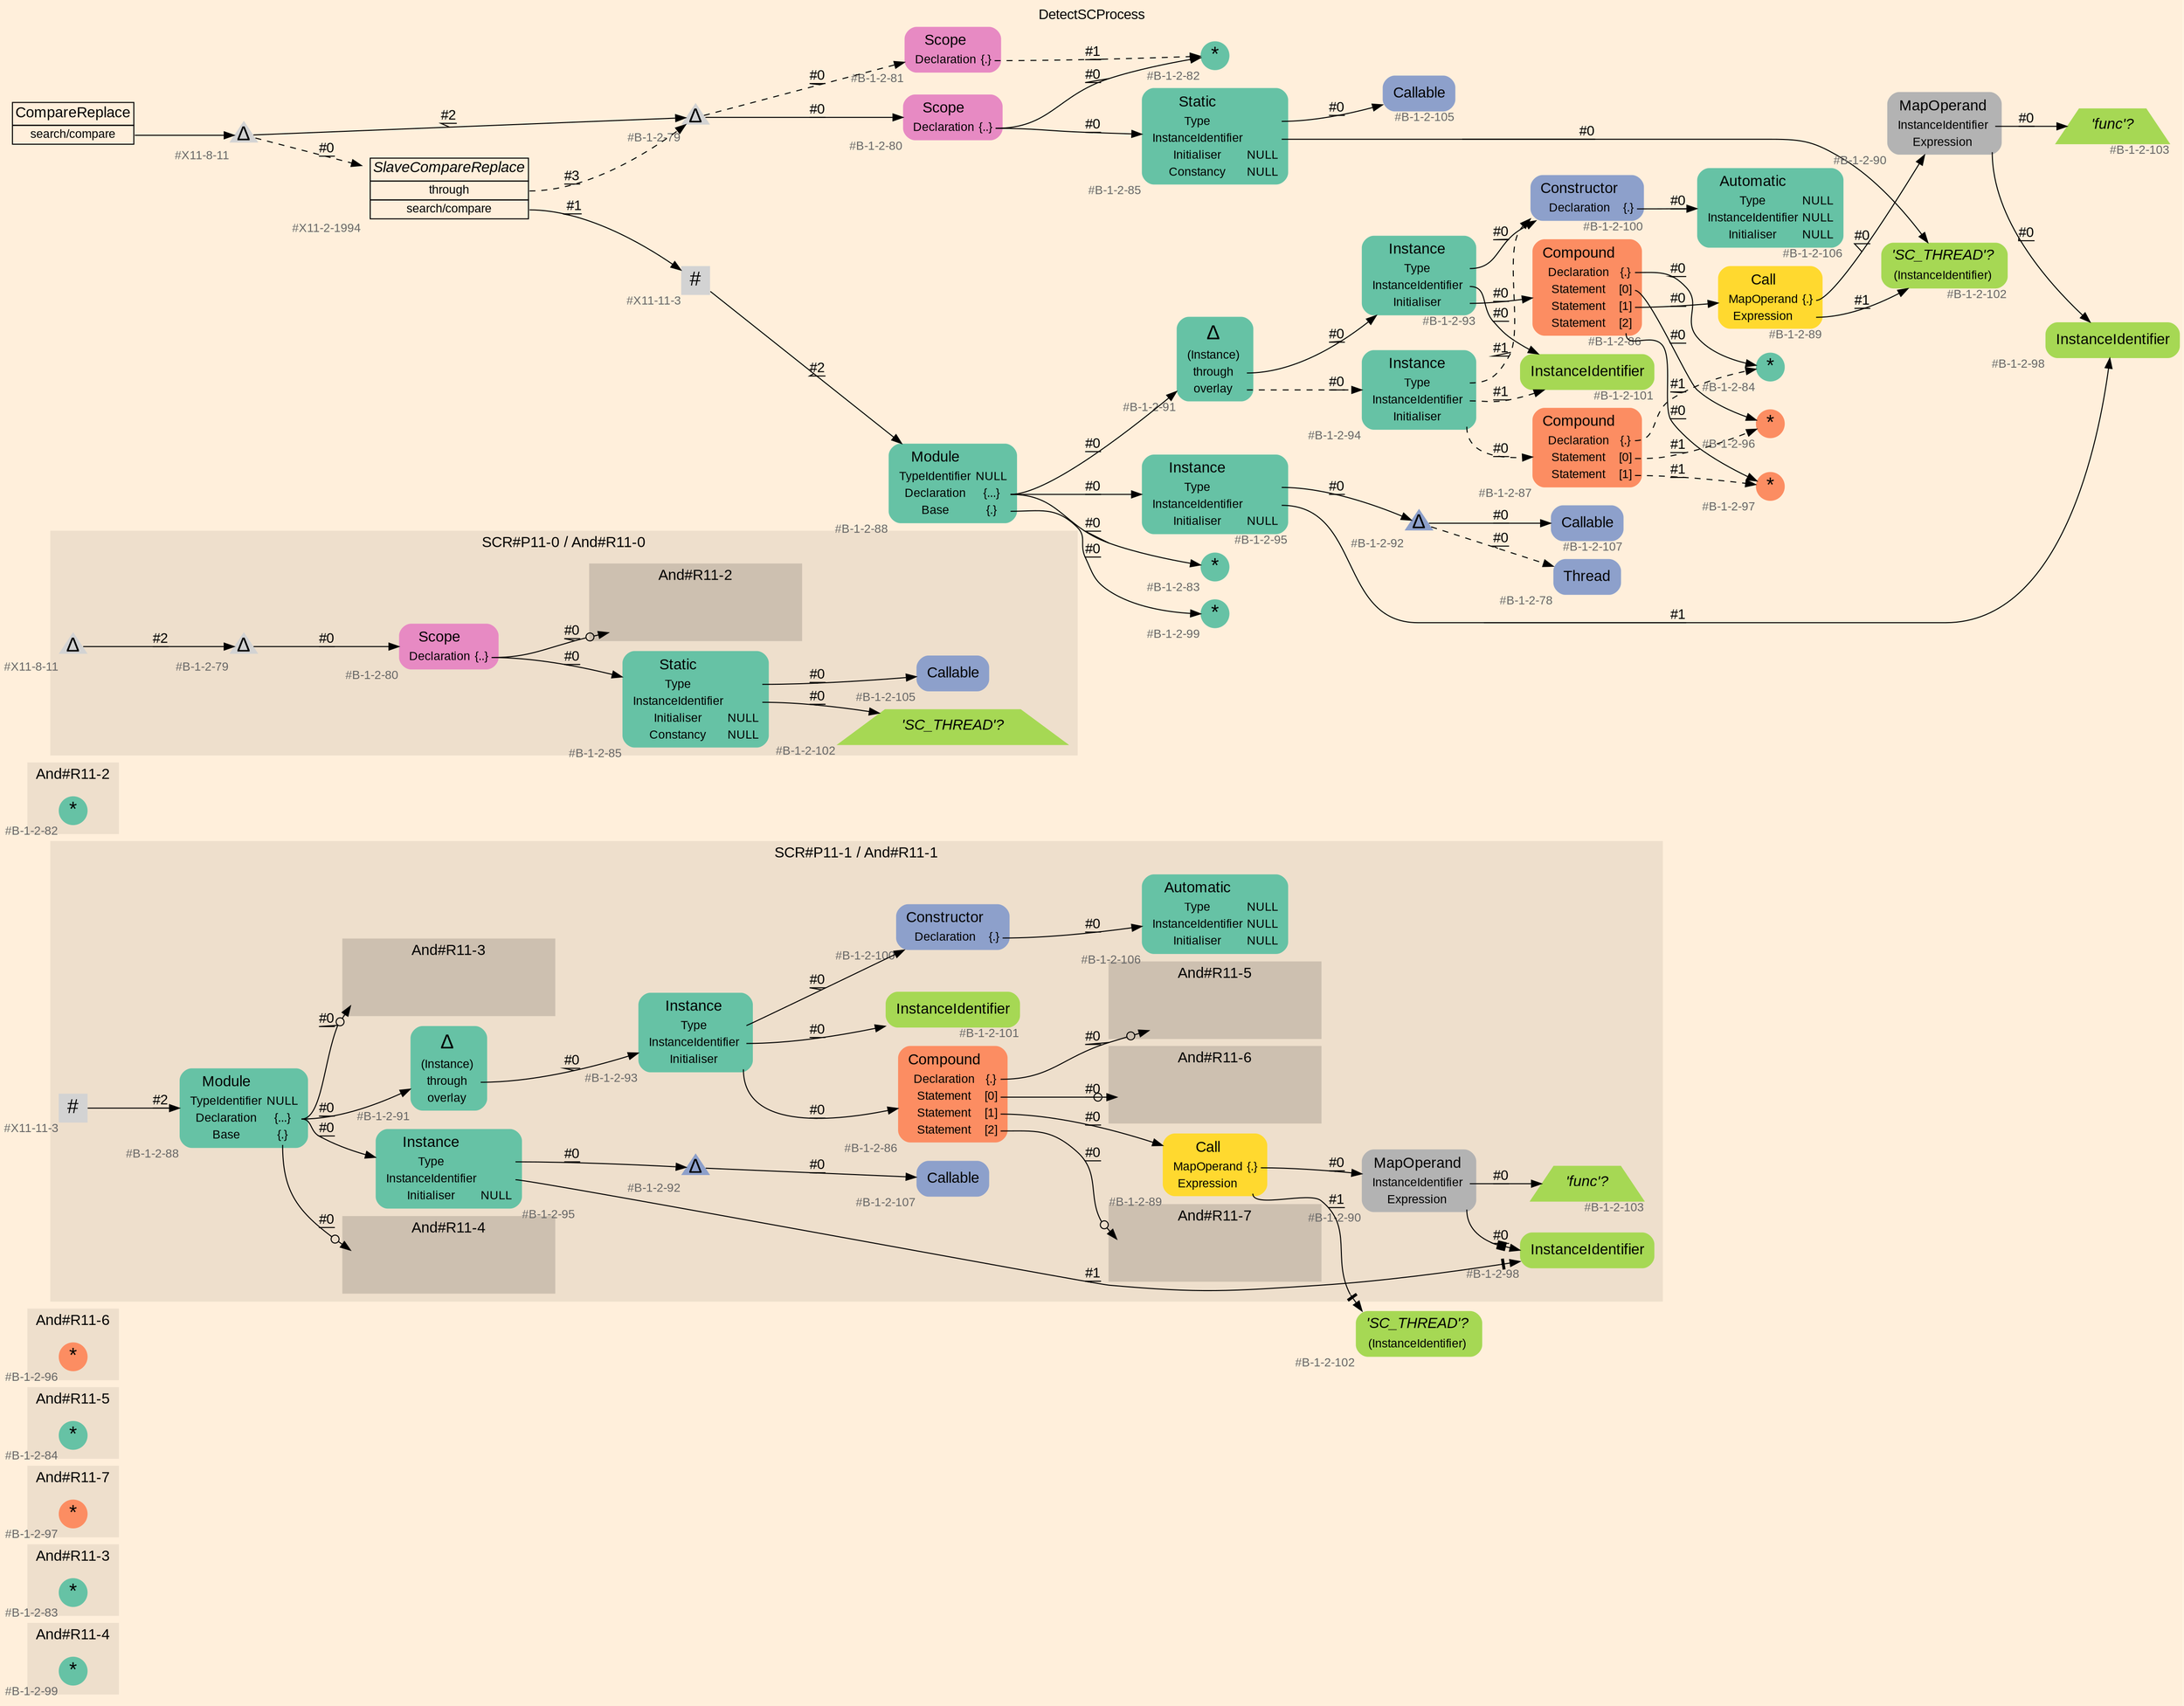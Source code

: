 digraph "DetectSCProcess" {
label = "DetectSCProcess"
labelloc = t
graph [
    rankdir = "LR"
    ranksep = 0.3
    bgcolor = antiquewhite1
    color = black
    fontcolor = black
    fontname = "Arial"
];
node [
    fontname = "Arial"
];
edge [
    fontname = "Arial"
];

// -------------------- figure And#R11-4 --------------------
// -------- region And#R11-4 ----------
subgraph "clusterAnd#R11-4" {
    label = "And#R11-4"
    style = "filled"
    color = antiquewhite2
    fontsize = "15"
    // -------- block And#R11-4/#B-1-2-99 ----------
    "And#R11-4/#B-1-2-99" [
        fillcolor = "/set28/1"
        xlabel = "#B-1-2-99"
        fontsize = "12"
        fontcolor = grey40
        shape = "circle"
        label = <<FONT COLOR="black" POINT-SIZE="20">*</FONT>>
        style = "filled"
        penwidth = 0.0
        fixedsize = true
        width = 0.4
        height = 0.4
    ];
    
}


// -------------------- figure And#R11-3 --------------------
// -------- region And#R11-3 ----------
subgraph "clusterAnd#R11-3" {
    label = "And#R11-3"
    style = "filled"
    color = antiquewhite2
    fontsize = "15"
    // -------- block And#R11-3/#B-1-2-83 ----------
    "And#R11-3/#B-1-2-83" [
        fillcolor = "/set28/1"
        xlabel = "#B-1-2-83"
        fontsize = "12"
        fontcolor = grey40
        shape = "circle"
        label = <<FONT COLOR="black" POINT-SIZE="20">*</FONT>>
        style = "filled"
        penwidth = 0.0
        fixedsize = true
        width = 0.4
        height = 0.4
    ];
    
}


// -------------------- figure And#R11-7 --------------------
// -------- region And#R11-7 ----------
subgraph "clusterAnd#R11-7" {
    label = "And#R11-7"
    style = "filled"
    color = antiquewhite2
    fontsize = "15"
    // -------- block And#R11-7/#B-1-2-97 ----------
    "And#R11-7/#B-1-2-97" [
        fillcolor = "/set28/2"
        xlabel = "#B-1-2-97"
        fontsize = "12"
        fontcolor = grey40
        shape = "circle"
        label = <<FONT COLOR="black" POINT-SIZE="20">*</FONT>>
        style = "filled"
        penwidth = 0.0
        fixedsize = true
        width = 0.4
        height = 0.4
    ];
    
}


// -------------------- figure And#R11-5 --------------------
// -------- region And#R11-5 ----------
subgraph "clusterAnd#R11-5" {
    label = "And#R11-5"
    style = "filled"
    color = antiquewhite2
    fontsize = "15"
    // -------- block And#R11-5/#B-1-2-84 ----------
    "And#R11-5/#B-1-2-84" [
        fillcolor = "/set28/1"
        xlabel = "#B-1-2-84"
        fontsize = "12"
        fontcolor = grey40
        shape = "circle"
        label = <<FONT COLOR="black" POINT-SIZE="20">*</FONT>>
        style = "filled"
        penwidth = 0.0
        fixedsize = true
        width = 0.4
        height = 0.4
    ];
    
}


// -------------------- figure And#R11-6 --------------------
// -------- region And#R11-6 ----------
subgraph "clusterAnd#R11-6" {
    label = "And#R11-6"
    style = "filled"
    color = antiquewhite2
    fontsize = "15"
    // -------- block And#R11-6/#B-1-2-96 ----------
    "And#R11-6/#B-1-2-96" [
        fillcolor = "/set28/2"
        xlabel = "#B-1-2-96"
        fontsize = "12"
        fontcolor = grey40
        shape = "circle"
        label = <<FONT COLOR="black" POINT-SIZE="20">*</FONT>>
        style = "filled"
        penwidth = 0.0
        fixedsize = true
        width = 0.4
        height = 0.4
    ];
    
}


// -------------------- figure And#R11-1 --------------------
// -------- region And#R11-1 ----------
subgraph "clusterAnd#R11-1" {
    label = "SCR#P11-1 / And#R11-1"
    style = "filled"
    color = antiquewhite2
    fontsize = "15"
    // -------- block And#R11-1/#B-1-2-100 ----------
    "And#R11-1/#B-1-2-100" [
        fillcolor = "/set28/3"
        xlabel = "#B-1-2-100"
        fontsize = "12"
        fontcolor = grey40
        shape = "plaintext"
        label = <<TABLE BORDER="0" CELLBORDER="0" CELLSPACING="0">
         <TR><TD><FONT COLOR="black" POINT-SIZE="15">Constructor</FONT></TD></TR>
         <TR><TD><FONT COLOR="black" POINT-SIZE="12">Declaration</FONT></TD><TD PORT="port0"><FONT COLOR="black" POINT-SIZE="12">{.}</FONT></TD></TR>
        </TABLE>>
        style = "rounded,filled"
    ];
    
    // -------- block And#R11-1/#B-1-2-90 ----------
    "And#R11-1/#B-1-2-90" [
        fillcolor = "/set28/8"
        xlabel = "#B-1-2-90"
        fontsize = "12"
        fontcolor = grey40
        shape = "plaintext"
        label = <<TABLE BORDER="0" CELLBORDER="0" CELLSPACING="0">
         <TR><TD><FONT COLOR="black" POINT-SIZE="15">MapOperand</FONT></TD></TR>
         <TR><TD><FONT COLOR="black" POINT-SIZE="12">InstanceIdentifier</FONT></TD><TD PORT="port0"></TD></TR>
         <TR><TD><FONT COLOR="black" POINT-SIZE="12">Expression</FONT></TD><TD PORT="port1"></TD></TR>
        </TABLE>>
        style = "rounded,filled"
    ];
    
    // -------- block And#R11-1/#B-1-2-86 ----------
    "And#R11-1/#B-1-2-86" [
        fillcolor = "/set28/2"
        xlabel = "#B-1-2-86"
        fontsize = "12"
        fontcolor = grey40
        shape = "plaintext"
        label = <<TABLE BORDER="0" CELLBORDER="0" CELLSPACING="0">
         <TR><TD><FONT COLOR="black" POINT-SIZE="15">Compound</FONT></TD></TR>
         <TR><TD><FONT COLOR="black" POINT-SIZE="12">Declaration</FONT></TD><TD PORT="port0"><FONT COLOR="black" POINT-SIZE="12">{.}</FONT></TD></TR>
         <TR><TD><FONT COLOR="black" POINT-SIZE="12">Statement</FONT></TD><TD PORT="port1"><FONT COLOR="black" POINT-SIZE="12">[0]</FONT></TD></TR>
         <TR><TD><FONT COLOR="black" POINT-SIZE="12">Statement</FONT></TD><TD PORT="port2"><FONT COLOR="black" POINT-SIZE="12">[1]</FONT></TD></TR>
         <TR><TD><FONT COLOR="black" POINT-SIZE="12">Statement</FONT></TD><TD PORT="port3"><FONT COLOR="black" POINT-SIZE="12">[2]</FONT></TD></TR>
        </TABLE>>
        style = "rounded,filled"
    ];
    
    // -------- block And#R11-1/#B-1-2-107 ----------
    "And#R11-1/#B-1-2-107" [
        fillcolor = "/set28/3"
        xlabel = "#B-1-2-107"
        fontsize = "12"
        fontcolor = grey40
        shape = "plaintext"
        label = <<TABLE BORDER="0" CELLBORDER="0" CELLSPACING="0">
         <TR><TD><FONT COLOR="black" POINT-SIZE="15">Callable</FONT></TD></TR>
        </TABLE>>
        style = "rounded,filled"
    ];
    
    // -------- block And#R11-1/#B-1-2-95 ----------
    "And#R11-1/#B-1-2-95" [
        fillcolor = "/set28/1"
        xlabel = "#B-1-2-95"
        fontsize = "12"
        fontcolor = grey40
        shape = "plaintext"
        label = <<TABLE BORDER="0" CELLBORDER="0" CELLSPACING="0">
         <TR><TD><FONT COLOR="black" POINT-SIZE="15">Instance</FONT></TD></TR>
         <TR><TD><FONT COLOR="black" POINT-SIZE="12">Type</FONT></TD><TD PORT="port0"></TD></TR>
         <TR><TD><FONT COLOR="black" POINT-SIZE="12">InstanceIdentifier</FONT></TD><TD PORT="port1"></TD></TR>
         <TR><TD><FONT COLOR="black" POINT-SIZE="12">Initialiser</FONT></TD><TD PORT="port2"><FONT COLOR="black" POINT-SIZE="12">NULL</FONT></TD></TR>
        </TABLE>>
        style = "rounded,filled"
    ];
    
    // -------- block And#R11-1/#X11-11-3 ----------
    "And#R11-1/#X11-11-3" [
        xlabel = "#X11-11-3"
        fontsize = "12"
        fontcolor = grey40
        shape = "square"
        label = <<FONT COLOR="black" POINT-SIZE="20">#</FONT>>
        style = "filled"
        penwidth = 0.0
        fixedsize = true
        width = 0.4
        height = 0.4
    ];
    
    // -------- block And#R11-1/#B-1-2-91 ----------
    "And#R11-1/#B-1-2-91" [
        fillcolor = "/set28/1"
        xlabel = "#B-1-2-91"
        fontsize = "12"
        fontcolor = grey40
        shape = "plaintext"
        label = <<TABLE BORDER="0" CELLBORDER="0" CELLSPACING="0">
         <TR><TD><FONT COLOR="black" POINT-SIZE="20">Δ</FONT></TD></TR>
         <TR><TD><FONT COLOR="black" POINT-SIZE="12">(Instance)</FONT></TD><TD PORT="port0"></TD></TR>
         <TR><TD><FONT COLOR="black" POINT-SIZE="12">through</FONT></TD><TD PORT="port1"></TD></TR>
         <TR><TD><FONT COLOR="black" POINT-SIZE="12">overlay</FONT></TD><TD PORT="port2"></TD></TR>
        </TABLE>>
        style = "rounded,filled"
    ];
    
    // -------- block And#R11-1/#B-1-2-101 ----------
    "And#R11-1/#B-1-2-101" [
        fillcolor = "/set28/5"
        xlabel = "#B-1-2-101"
        fontsize = "12"
        fontcolor = grey40
        shape = "plaintext"
        label = <<TABLE BORDER="0" CELLBORDER="0" CELLSPACING="0">
         <TR><TD><FONT COLOR="black" POINT-SIZE="15">InstanceIdentifier</FONT></TD></TR>
        </TABLE>>
        style = "rounded,filled"
    ];
    
    // -------- block And#R11-1/#B-1-2-103 ----------
    "And#R11-1/#B-1-2-103" [
        fillcolor = "/set28/5"
        xlabel = "#B-1-2-103"
        fontsize = "12"
        fontcolor = grey40
        shape = "trapezium"
        label = <<FONT COLOR="black" POINT-SIZE="15"><I>'func'?</I></FONT>>
        style = "filled"
        penwidth = 0.0
    ];
    
    // -------- block And#R11-1/#B-1-2-89 ----------
    "And#R11-1/#B-1-2-89" [
        fillcolor = "/set28/6"
        xlabel = "#B-1-2-89"
        fontsize = "12"
        fontcolor = grey40
        shape = "plaintext"
        label = <<TABLE BORDER="0" CELLBORDER="0" CELLSPACING="0">
         <TR><TD><FONT COLOR="black" POINT-SIZE="15">Call</FONT></TD></TR>
         <TR><TD><FONT COLOR="black" POINT-SIZE="12">MapOperand</FONT></TD><TD PORT="port0"><FONT COLOR="black" POINT-SIZE="12">{.}</FONT></TD></TR>
         <TR><TD><FONT COLOR="black" POINT-SIZE="12">Expression</FONT></TD><TD PORT="port1"></TD></TR>
        </TABLE>>
        style = "rounded,filled"
    ];
    
    // -------- block And#R11-1/#B-1-2-93 ----------
    "And#R11-1/#B-1-2-93" [
        fillcolor = "/set28/1"
        xlabel = "#B-1-2-93"
        fontsize = "12"
        fontcolor = grey40
        shape = "plaintext"
        label = <<TABLE BORDER="0" CELLBORDER="0" CELLSPACING="0">
         <TR><TD><FONT COLOR="black" POINT-SIZE="15">Instance</FONT></TD></TR>
         <TR><TD><FONT COLOR="black" POINT-SIZE="12">Type</FONT></TD><TD PORT="port0"></TD></TR>
         <TR><TD><FONT COLOR="black" POINT-SIZE="12">InstanceIdentifier</FONT></TD><TD PORT="port1"></TD></TR>
         <TR><TD><FONT COLOR="black" POINT-SIZE="12">Initialiser</FONT></TD><TD PORT="port2"></TD></TR>
        </TABLE>>
        style = "rounded,filled"
    ];
    
    // -------- block And#R11-1/#B-1-2-106 ----------
    "And#R11-1/#B-1-2-106" [
        fillcolor = "/set28/1"
        xlabel = "#B-1-2-106"
        fontsize = "12"
        fontcolor = grey40
        shape = "plaintext"
        label = <<TABLE BORDER="0" CELLBORDER="0" CELLSPACING="0">
         <TR><TD><FONT COLOR="black" POINT-SIZE="15">Automatic</FONT></TD></TR>
         <TR><TD><FONT COLOR="black" POINT-SIZE="12">Type</FONT></TD><TD PORT="port0"><FONT COLOR="black" POINT-SIZE="12">NULL</FONT></TD></TR>
         <TR><TD><FONT COLOR="black" POINT-SIZE="12">InstanceIdentifier</FONT></TD><TD PORT="port1"><FONT COLOR="black" POINT-SIZE="12">NULL</FONT></TD></TR>
         <TR><TD><FONT COLOR="black" POINT-SIZE="12">Initialiser</FONT></TD><TD PORT="port2"><FONT COLOR="black" POINT-SIZE="12">NULL</FONT></TD></TR>
        </TABLE>>
        style = "rounded,filled"
    ];
    
    // -------- block And#R11-1/#B-1-2-88 ----------
    "And#R11-1/#B-1-2-88" [
        fillcolor = "/set28/1"
        xlabel = "#B-1-2-88"
        fontsize = "12"
        fontcolor = grey40
        shape = "plaintext"
        label = <<TABLE BORDER="0" CELLBORDER="0" CELLSPACING="0">
         <TR><TD><FONT COLOR="black" POINT-SIZE="15">Module</FONT></TD></TR>
         <TR><TD><FONT COLOR="black" POINT-SIZE="12">TypeIdentifier</FONT></TD><TD PORT="port0"><FONT COLOR="black" POINT-SIZE="12">NULL</FONT></TD></TR>
         <TR><TD><FONT COLOR="black" POINT-SIZE="12">Declaration</FONT></TD><TD PORT="port1"><FONT COLOR="black" POINT-SIZE="12">{...}</FONT></TD></TR>
         <TR><TD><FONT COLOR="black" POINT-SIZE="12">Base</FONT></TD><TD PORT="port2"><FONT COLOR="black" POINT-SIZE="12">{.}</FONT></TD></TR>
        </TABLE>>
        style = "rounded,filled"
    ];
    
    // -------- block And#R11-1/#B-1-2-92 ----------
    "And#R11-1/#B-1-2-92" [
        fillcolor = "/set28/3"
        xlabel = "#B-1-2-92"
        fontsize = "12"
        fontcolor = grey40
        shape = "triangle"
        label = <<FONT COLOR="black" POINT-SIZE="20">Δ</FONT>>
        style = "filled"
        penwidth = 0.0
        fixedsize = true
        width = 0.4
        height = 0.4
    ];
    
    // -------- block And#R11-1/#B-1-2-98 ----------
    "And#R11-1/#B-1-2-98" [
        fillcolor = "/set28/5"
        xlabel = "#B-1-2-98"
        fontsize = "12"
        fontcolor = grey40
        shape = "plaintext"
        label = <<TABLE BORDER="0" CELLBORDER="0" CELLSPACING="0">
         <TR><TD><FONT COLOR="black" POINT-SIZE="15">InstanceIdentifier</FONT></TD></TR>
        </TABLE>>
        style = "rounded,filled"
    ];
    
    // -------- region And#R11-1/And#R11-3 ----------
    subgraph "clusterAnd#R11-1/And#R11-3" {
        label = "And#R11-3"
        style = "filled"
        color = antiquewhite3
        fontsize = "15"
        // -------- block And#R11-1/And#R11-3/#B-1-2-83 ----------
        "And#R11-1/And#R11-3/#B-1-2-83" [
            fillcolor = "/set28/1"
            xlabel = "#B-1-2-83"
            fontsize = "12"
            fontcolor = grey40
            shape = "none"
            style = "invisible"
        ];
        
    }
    
    // -------- region And#R11-1/And#R11-4 ----------
    subgraph "clusterAnd#R11-1/And#R11-4" {
        label = "And#R11-4"
        style = "filled"
        color = antiquewhite3
        fontsize = "15"
        // -------- block And#R11-1/And#R11-4/#B-1-2-99 ----------
        "And#R11-1/And#R11-4/#B-1-2-99" [
            fillcolor = "/set28/1"
            xlabel = "#B-1-2-99"
            fontsize = "12"
            fontcolor = grey40
            shape = "none"
            style = "invisible"
        ];
        
    }
    
    // -------- region And#R11-1/And#R11-5 ----------
    subgraph "clusterAnd#R11-1/And#R11-5" {
        label = "And#R11-5"
        style = "filled"
        color = antiquewhite3
        fontsize = "15"
        // -------- block And#R11-1/And#R11-5/#B-1-2-84 ----------
        "And#R11-1/And#R11-5/#B-1-2-84" [
            fillcolor = "/set28/1"
            xlabel = "#B-1-2-84"
            fontsize = "12"
            fontcolor = grey40
            shape = "none"
            style = "invisible"
        ];
        
    }
    
    // -------- region And#R11-1/And#R11-6 ----------
    subgraph "clusterAnd#R11-1/And#R11-6" {
        label = "And#R11-6"
        style = "filled"
        color = antiquewhite3
        fontsize = "15"
        // -------- block And#R11-1/And#R11-6/#B-1-2-96 ----------
        "And#R11-1/And#R11-6/#B-1-2-96" [
            fillcolor = "/set28/2"
            xlabel = "#B-1-2-96"
            fontsize = "12"
            fontcolor = grey40
            shape = "none"
            style = "invisible"
        ];
        
    }
    
    // -------- region And#R11-1/And#R11-7 ----------
    subgraph "clusterAnd#R11-1/And#R11-7" {
        label = "And#R11-7"
        style = "filled"
        color = antiquewhite3
        fontsize = "15"
        // -------- block And#R11-1/And#R11-7/#B-1-2-97 ----------
        "And#R11-1/And#R11-7/#B-1-2-97" [
            fillcolor = "/set28/2"
            xlabel = "#B-1-2-97"
            fontsize = "12"
            fontcolor = grey40
            shape = "none"
            style = "invisible"
        ];
        
    }
    
}

// -------- block And#R11-1/#B-1-2-102 ----------
"And#R11-1/#B-1-2-102" [
    fillcolor = "/set28/5"
    xlabel = "#B-1-2-102"
    fontsize = "12"
    fontcolor = grey40
    shape = "plaintext"
    label = <<TABLE BORDER="0" CELLBORDER="0" CELLSPACING="0">
     <TR><TD><FONT COLOR="black" POINT-SIZE="15"><I>'SC_THREAD'?</I></FONT></TD></TR>
     <TR><TD><FONT COLOR="black" POINT-SIZE="12">(InstanceIdentifier)</FONT></TD><TD PORT="port0"></TD></TR>
    </TABLE>>
    style = "rounded,filled"
];

"And#R11-1/#B-1-2-100":port0 -> "And#R11-1/#B-1-2-106" [
    label = "#0"
    decorate = true
    color = black
    fontcolor = black
];

"And#R11-1/#B-1-2-90":port0 -> "And#R11-1/#B-1-2-103" [
    label = "#0"
    decorate = true
    color = black
    fontcolor = black
];

"And#R11-1/#B-1-2-90":port1 -> "And#R11-1/#B-1-2-98" [
    arrowhead="normalnonebox"
    label = "#0"
    decorate = true
    color = black
    fontcolor = black
];

"And#R11-1/#B-1-2-86":port0 -> "And#R11-1/And#R11-5/#B-1-2-84" [
    arrowhead="normalnoneodot"
    label = "#0"
    decorate = true
    color = black
    fontcolor = black
];

"And#R11-1/#B-1-2-86":port1 -> "And#R11-1/And#R11-6/#B-1-2-96" [
    arrowhead="normalnoneodot"
    label = "#0"
    decorate = true
    color = black
    fontcolor = black
];

"And#R11-1/#B-1-2-86":port2 -> "And#R11-1/#B-1-2-89" [
    label = "#0"
    decorate = true
    color = black
    fontcolor = black
];

"And#R11-1/#B-1-2-86":port3 -> "And#R11-1/And#R11-7/#B-1-2-97" [
    arrowhead="normalnoneodot"
    label = "#0"
    decorate = true
    color = black
    fontcolor = black
];

"And#R11-1/#B-1-2-95":port0 -> "And#R11-1/#B-1-2-92" [
    label = "#0"
    decorate = true
    color = black
    fontcolor = black
];

"And#R11-1/#B-1-2-95":port1 -> "And#R11-1/#B-1-2-98" [
    arrowhead="normalnonetee"
    label = "#1"
    decorate = true
    color = black
    fontcolor = black
];

"And#R11-1/#X11-11-3" -> "And#R11-1/#B-1-2-88" [
    label = "#2"
    decorate = true
    color = black
    fontcolor = black
];

"And#R11-1/#B-1-2-91":port1 -> "And#R11-1/#B-1-2-93" [
    label = "#0"
    decorate = true
    color = black
    fontcolor = black
];

"And#R11-1/#B-1-2-89":port0 -> "And#R11-1/#B-1-2-90" [
    label = "#0"
    decorate = true
    color = black
    fontcolor = black
];

"And#R11-1/#B-1-2-89":port1 -> "And#R11-1/#B-1-2-102" [
    arrowhead="normalnonetee"
    label = "#1"
    decorate = true
    color = black
    fontcolor = black
];

"And#R11-1/#B-1-2-93":port0 -> "And#R11-1/#B-1-2-100" [
    label = "#0"
    decorate = true
    color = black
    fontcolor = black
];

"And#R11-1/#B-1-2-93":port1 -> "And#R11-1/#B-1-2-101" [
    label = "#0"
    decorate = true
    color = black
    fontcolor = black
];

"And#R11-1/#B-1-2-93":port2 -> "And#R11-1/#B-1-2-86" [
    label = "#0"
    decorate = true
    color = black
    fontcolor = black
];

"And#R11-1/#B-1-2-88":port1 -> "And#R11-1/#B-1-2-91" [
    label = "#0"
    decorate = true
    color = black
    fontcolor = black
];

"And#R11-1/#B-1-2-88":port1 -> "And#R11-1/#B-1-2-95" [
    label = "#0"
    decorate = true
    color = black
    fontcolor = black
];

"And#R11-1/#B-1-2-88":port1 -> "And#R11-1/And#R11-3/#B-1-2-83" [
    arrowhead="normalnoneodot"
    label = "#0"
    decorate = true
    color = black
    fontcolor = black
];

"And#R11-1/#B-1-2-88":port2 -> "And#R11-1/And#R11-4/#B-1-2-99" [
    arrowhead="normalnoneodot"
    label = "#0"
    decorate = true
    color = black
    fontcolor = black
];

"And#R11-1/#B-1-2-92" -> "And#R11-1/#B-1-2-107" [
    label = "#0"
    decorate = true
    color = black
    fontcolor = black
];


// -------------------- figure And#R11-2 --------------------
// -------- region And#R11-2 ----------
subgraph "clusterAnd#R11-2" {
    label = "And#R11-2"
    style = "filled"
    color = antiquewhite2
    fontsize = "15"
    // -------- block And#R11-2/#B-1-2-82 ----------
    "And#R11-2/#B-1-2-82" [
        fillcolor = "/set28/1"
        xlabel = "#B-1-2-82"
        fontsize = "12"
        fontcolor = grey40
        shape = "circle"
        label = <<FONT COLOR="black" POINT-SIZE="20">*</FONT>>
        style = "filled"
        penwidth = 0.0
        fixedsize = true
        width = 0.4
        height = 0.4
    ];
    
}


// -------------------- figure And#R11-0 --------------------
// -------- region And#R11-0 ----------
subgraph "clusterAnd#R11-0" {
    label = "SCR#P11-0 / And#R11-0"
    style = "filled"
    color = antiquewhite2
    fontsize = "15"
    // -------- block And#R11-0/#B-1-2-85 ----------
    "And#R11-0/#B-1-2-85" [
        fillcolor = "/set28/1"
        xlabel = "#B-1-2-85"
        fontsize = "12"
        fontcolor = grey40
        shape = "plaintext"
        label = <<TABLE BORDER="0" CELLBORDER="0" CELLSPACING="0">
         <TR><TD><FONT COLOR="black" POINT-SIZE="15">Static</FONT></TD></TR>
         <TR><TD><FONT COLOR="black" POINT-SIZE="12">Type</FONT></TD><TD PORT="port0"></TD></TR>
         <TR><TD><FONT COLOR="black" POINT-SIZE="12">InstanceIdentifier</FONT></TD><TD PORT="port1"></TD></TR>
         <TR><TD><FONT COLOR="black" POINT-SIZE="12">Initialiser</FONT></TD><TD PORT="port2"><FONT COLOR="black" POINT-SIZE="12">NULL</FONT></TD></TR>
         <TR><TD><FONT COLOR="black" POINT-SIZE="12">Constancy</FONT></TD><TD PORT="port3"><FONT COLOR="black" POINT-SIZE="12">NULL</FONT></TD></TR>
        </TABLE>>
        style = "rounded,filled"
    ];
    
    // -------- block And#R11-0/#B-1-2-105 ----------
    "And#R11-0/#B-1-2-105" [
        fillcolor = "/set28/3"
        xlabel = "#B-1-2-105"
        fontsize = "12"
        fontcolor = grey40
        shape = "plaintext"
        label = <<TABLE BORDER="0" CELLBORDER="0" CELLSPACING="0">
         <TR><TD><FONT COLOR="black" POINT-SIZE="15">Callable</FONT></TD></TR>
        </TABLE>>
        style = "rounded,filled"
    ];
    
    // -------- block And#R11-0/#B-1-2-102 ----------
    "And#R11-0/#B-1-2-102" [
        fillcolor = "/set28/5"
        xlabel = "#B-1-2-102"
        fontsize = "12"
        fontcolor = grey40
        shape = "trapezium"
        label = <<FONT COLOR="black" POINT-SIZE="15"><I>'SC_THREAD'?</I></FONT>>
        style = "filled"
        penwidth = 0.0
    ];
    
    // -------- block And#R11-0/#X11-8-11 ----------
    "And#R11-0/#X11-8-11" [
        xlabel = "#X11-8-11"
        fontsize = "12"
        fontcolor = grey40
        shape = "triangle"
        label = <<FONT COLOR="black" POINT-SIZE="20">Δ</FONT>>
        style = "filled"
        penwidth = 0.0
        fixedsize = true
        width = 0.4
        height = 0.4
    ];
    
    // -------- block And#R11-0/#B-1-2-79 ----------
    "And#R11-0/#B-1-2-79" [
        xlabel = "#B-1-2-79"
        fontsize = "12"
        fontcolor = grey40
        shape = "triangle"
        label = <<FONT COLOR="black" POINT-SIZE="20">Δ</FONT>>
        style = "filled"
        penwidth = 0.0
        fixedsize = true
        width = 0.4
        height = 0.4
    ];
    
    // -------- block And#R11-0/#B-1-2-80 ----------
    "And#R11-0/#B-1-2-80" [
        fillcolor = "/set28/4"
        xlabel = "#B-1-2-80"
        fontsize = "12"
        fontcolor = grey40
        shape = "plaintext"
        label = <<TABLE BORDER="0" CELLBORDER="0" CELLSPACING="0">
         <TR><TD><FONT COLOR="black" POINT-SIZE="15">Scope</FONT></TD></TR>
         <TR><TD><FONT COLOR="black" POINT-SIZE="12">Declaration</FONT></TD><TD PORT="port0"><FONT COLOR="black" POINT-SIZE="12">{..}</FONT></TD></TR>
        </TABLE>>
        style = "rounded,filled"
    ];
    
    // -------- region And#R11-0/And#R11-2 ----------
    subgraph "clusterAnd#R11-0/And#R11-2" {
        label = "And#R11-2"
        style = "filled"
        color = antiquewhite3
        fontsize = "15"
        // -------- block And#R11-0/And#R11-2/#B-1-2-82 ----------
        "And#R11-0/And#R11-2/#B-1-2-82" [
            fillcolor = "/set28/1"
            xlabel = "#B-1-2-82"
            fontsize = "12"
            fontcolor = grey40
            shape = "none"
            style = "invisible"
        ];
        
    }
    
}

"And#R11-0/#B-1-2-85":port0 -> "And#R11-0/#B-1-2-105" [
    label = "#0"
    decorate = true
    color = black
    fontcolor = black
];

"And#R11-0/#B-1-2-85":port1 -> "And#R11-0/#B-1-2-102" [
    label = "#0"
    decorate = true
    color = black
    fontcolor = black
];

"And#R11-0/#X11-8-11" -> "And#R11-0/#B-1-2-79" [
    label = "#2"
    decorate = true
    color = black
    fontcolor = black
];

"And#R11-0/#B-1-2-79" -> "And#R11-0/#B-1-2-80" [
    label = "#0"
    decorate = true
    color = black
    fontcolor = black
];

"And#R11-0/#B-1-2-80":port0 -> "And#R11-0/And#R11-2/#B-1-2-82" [
    arrowhead="normalnoneodot"
    label = "#0"
    decorate = true
    color = black
    fontcolor = black
];

"And#R11-0/#B-1-2-80":port0 -> "And#R11-0/#B-1-2-85" [
    label = "#0"
    decorate = true
    color = black
    fontcolor = black
];


// -------------------- transformation figure --------------------
// -------- block CR#X11-10-11 ----------
"CR#X11-10-11" [
    fillcolor = antiquewhite1
    fontsize = "12"
    fontcolor = grey40
    shape = "plaintext"
    label = <<TABLE BORDER="0" CELLBORDER="1" CELLSPACING="0">
     <TR><TD><FONT COLOR="black" POINT-SIZE="15">CompareReplace</FONT></TD></TR>
     <TR><TD PORT="port0"><FONT COLOR="black" POINT-SIZE="12">search/compare</FONT></TD></TR>
    </TABLE>>
    style = "filled"
    color = black
];

// -------- block #X11-8-11 ----------
"#X11-8-11" [
    xlabel = "#X11-8-11"
    fontsize = "12"
    fontcolor = grey40
    shape = "triangle"
    label = <<FONT COLOR="black" POINT-SIZE="20">Δ</FONT>>
    style = "filled"
    penwidth = 0.0
    fixedsize = true
    width = 0.4
    height = 0.4
];

// -------- block #B-1-2-79 ----------
"#B-1-2-79" [
    xlabel = "#B-1-2-79"
    fontsize = "12"
    fontcolor = grey40
    shape = "triangle"
    label = <<FONT COLOR="black" POINT-SIZE="20">Δ</FONT>>
    style = "filled"
    penwidth = 0.0
    fixedsize = true
    width = 0.4
    height = 0.4
];

// -------- block #B-1-2-80 ----------
"#B-1-2-80" [
    fillcolor = "/set28/4"
    xlabel = "#B-1-2-80"
    fontsize = "12"
    fontcolor = grey40
    shape = "plaintext"
    label = <<TABLE BORDER="0" CELLBORDER="0" CELLSPACING="0">
     <TR><TD><FONT COLOR="black" POINT-SIZE="15">Scope</FONT></TD></TR>
     <TR><TD><FONT COLOR="black" POINT-SIZE="12">Declaration</FONT></TD><TD PORT="port0"><FONT COLOR="black" POINT-SIZE="12">{..}</FONT></TD></TR>
    </TABLE>>
    style = "rounded,filled"
];

// -------- block #B-1-2-82 ----------
"#B-1-2-82" [
    fillcolor = "/set28/1"
    xlabel = "#B-1-2-82"
    fontsize = "12"
    fontcolor = grey40
    shape = "circle"
    label = <<FONT COLOR="black" POINT-SIZE="20">*</FONT>>
    style = "filled"
    penwidth = 0.0
    fixedsize = true
    width = 0.4
    height = 0.4
];

// -------- block #B-1-2-85 ----------
"#B-1-2-85" [
    fillcolor = "/set28/1"
    xlabel = "#B-1-2-85"
    fontsize = "12"
    fontcolor = grey40
    shape = "plaintext"
    label = <<TABLE BORDER="0" CELLBORDER="0" CELLSPACING="0">
     <TR><TD><FONT COLOR="black" POINT-SIZE="15">Static</FONT></TD></TR>
     <TR><TD><FONT COLOR="black" POINT-SIZE="12">Type</FONT></TD><TD PORT="port0"></TD></TR>
     <TR><TD><FONT COLOR="black" POINT-SIZE="12">InstanceIdentifier</FONT></TD><TD PORT="port1"></TD></TR>
     <TR><TD><FONT COLOR="black" POINT-SIZE="12">Initialiser</FONT></TD><TD PORT="port2"><FONT COLOR="black" POINT-SIZE="12">NULL</FONT></TD></TR>
     <TR><TD><FONT COLOR="black" POINT-SIZE="12">Constancy</FONT></TD><TD PORT="port3"><FONT COLOR="black" POINT-SIZE="12">NULL</FONT></TD></TR>
    </TABLE>>
    style = "rounded,filled"
];

// -------- block #B-1-2-105 ----------
"#B-1-2-105" [
    fillcolor = "/set28/3"
    xlabel = "#B-1-2-105"
    fontsize = "12"
    fontcolor = grey40
    shape = "plaintext"
    label = <<TABLE BORDER="0" CELLBORDER="0" CELLSPACING="0">
     <TR><TD><FONT COLOR="black" POINT-SIZE="15">Callable</FONT></TD></TR>
    </TABLE>>
    style = "rounded,filled"
];

// -------- block #B-1-2-102 ----------
"#B-1-2-102" [
    fillcolor = "/set28/5"
    xlabel = "#B-1-2-102"
    fontsize = "12"
    fontcolor = grey40
    shape = "plaintext"
    label = <<TABLE BORDER="0" CELLBORDER="0" CELLSPACING="0">
     <TR><TD><FONT COLOR="black" POINT-SIZE="15"><I>'SC_THREAD'?</I></FONT></TD></TR>
     <TR><TD><FONT COLOR="black" POINT-SIZE="12">(InstanceIdentifier)</FONT></TD><TD PORT="port0"></TD></TR>
    </TABLE>>
    style = "rounded,filled"
];

// -------- block #B-1-2-81 ----------
"#B-1-2-81" [
    fillcolor = "/set28/4"
    xlabel = "#B-1-2-81"
    fontsize = "12"
    fontcolor = grey40
    shape = "plaintext"
    label = <<TABLE BORDER="0" CELLBORDER="0" CELLSPACING="0">
     <TR><TD><FONT COLOR="black" POINT-SIZE="15">Scope</FONT></TD></TR>
     <TR><TD><FONT COLOR="black" POINT-SIZE="12">Declaration</FONT></TD><TD PORT="port0"><FONT COLOR="black" POINT-SIZE="12">{.}</FONT></TD></TR>
    </TABLE>>
    style = "rounded,filled"
];

// -------- block #X11-2-1994 ----------
"#X11-2-1994" [
    fillcolor = antiquewhite1
    xlabel = "#X11-2-1994"
    fontsize = "12"
    fontcolor = grey40
    shape = "plaintext"
    label = <<TABLE BORDER="0" CELLBORDER="1" CELLSPACING="0">
     <TR><TD><FONT COLOR="black" POINT-SIZE="15"><I>SlaveCompareReplace</I></FONT></TD></TR>
     <TR><TD PORT="port0"><FONT COLOR="black" POINT-SIZE="12">through</FONT></TD></TR>
     <TR><TD PORT="port1"><FONT COLOR="black" POINT-SIZE="12">search/compare</FONT></TD></TR>
    </TABLE>>
    style = "filled"
    color = black
];

// -------- block #X11-11-3 ----------
"#X11-11-3" [
    xlabel = "#X11-11-3"
    fontsize = "12"
    fontcolor = grey40
    shape = "square"
    label = <<FONT COLOR="black" POINT-SIZE="20">#</FONT>>
    style = "filled"
    penwidth = 0.0
    fixedsize = true
    width = 0.4
    height = 0.4
];

// -------- block #B-1-2-88 ----------
"#B-1-2-88" [
    fillcolor = "/set28/1"
    xlabel = "#B-1-2-88"
    fontsize = "12"
    fontcolor = grey40
    shape = "plaintext"
    label = <<TABLE BORDER="0" CELLBORDER="0" CELLSPACING="0">
     <TR><TD><FONT COLOR="black" POINT-SIZE="15">Module</FONT></TD></TR>
     <TR><TD><FONT COLOR="black" POINT-SIZE="12">TypeIdentifier</FONT></TD><TD PORT="port0"><FONT COLOR="black" POINT-SIZE="12">NULL</FONT></TD></TR>
     <TR><TD><FONT COLOR="black" POINT-SIZE="12">Declaration</FONT></TD><TD PORT="port1"><FONT COLOR="black" POINT-SIZE="12">{...}</FONT></TD></TR>
     <TR><TD><FONT COLOR="black" POINT-SIZE="12">Base</FONT></TD><TD PORT="port2"><FONT COLOR="black" POINT-SIZE="12">{.}</FONT></TD></TR>
    </TABLE>>
    style = "rounded,filled"
];

// -------- block #B-1-2-91 ----------
"#B-1-2-91" [
    fillcolor = "/set28/1"
    xlabel = "#B-1-2-91"
    fontsize = "12"
    fontcolor = grey40
    shape = "plaintext"
    label = <<TABLE BORDER="0" CELLBORDER="0" CELLSPACING="0">
     <TR><TD><FONT COLOR="black" POINT-SIZE="20">Δ</FONT></TD></TR>
     <TR><TD><FONT COLOR="black" POINT-SIZE="12">(Instance)</FONT></TD><TD PORT="port0"></TD></TR>
     <TR><TD><FONT COLOR="black" POINT-SIZE="12">through</FONT></TD><TD PORT="port1"></TD></TR>
     <TR><TD><FONT COLOR="black" POINT-SIZE="12">overlay</FONT></TD><TD PORT="port2"></TD></TR>
    </TABLE>>
    style = "rounded,filled"
];

// -------- block #B-1-2-93 ----------
"#B-1-2-93" [
    fillcolor = "/set28/1"
    xlabel = "#B-1-2-93"
    fontsize = "12"
    fontcolor = grey40
    shape = "plaintext"
    label = <<TABLE BORDER="0" CELLBORDER="0" CELLSPACING="0">
     <TR><TD><FONT COLOR="black" POINT-SIZE="15">Instance</FONT></TD></TR>
     <TR><TD><FONT COLOR="black" POINT-SIZE="12">Type</FONT></TD><TD PORT="port0"></TD></TR>
     <TR><TD><FONT COLOR="black" POINT-SIZE="12">InstanceIdentifier</FONT></TD><TD PORT="port1"></TD></TR>
     <TR><TD><FONT COLOR="black" POINT-SIZE="12">Initialiser</FONT></TD><TD PORT="port2"></TD></TR>
    </TABLE>>
    style = "rounded,filled"
];

// -------- block #B-1-2-100 ----------
"#B-1-2-100" [
    fillcolor = "/set28/3"
    xlabel = "#B-1-2-100"
    fontsize = "12"
    fontcolor = grey40
    shape = "plaintext"
    label = <<TABLE BORDER="0" CELLBORDER="0" CELLSPACING="0">
     <TR><TD><FONT COLOR="black" POINT-SIZE="15">Constructor</FONT></TD></TR>
     <TR><TD><FONT COLOR="black" POINT-SIZE="12">Declaration</FONT></TD><TD PORT="port0"><FONT COLOR="black" POINT-SIZE="12">{.}</FONT></TD></TR>
    </TABLE>>
    style = "rounded,filled"
];

// -------- block #B-1-2-106 ----------
"#B-1-2-106" [
    fillcolor = "/set28/1"
    xlabel = "#B-1-2-106"
    fontsize = "12"
    fontcolor = grey40
    shape = "plaintext"
    label = <<TABLE BORDER="0" CELLBORDER="0" CELLSPACING="0">
     <TR><TD><FONT COLOR="black" POINT-SIZE="15">Automatic</FONT></TD></TR>
     <TR><TD><FONT COLOR="black" POINT-SIZE="12">Type</FONT></TD><TD PORT="port0"><FONT COLOR="black" POINT-SIZE="12">NULL</FONT></TD></TR>
     <TR><TD><FONT COLOR="black" POINT-SIZE="12">InstanceIdentifier</FONT></TD><TD PORT="port1"><FONT COLOR="black" POINT-SIZE="12">NULL</FONT></TD></TR>
     <TR><TD><FONT COLOR="black" POINT-SIZE="12">Initialiser</FONT></TD><TD PORT="port2"><FONT COLOR="black" POINT-SIZE="12">NULL</FONT></TD></TR>
    </TABLE>>
    style = "rounded,filled"
];

// -------- block #B-1-2-101 ----------
"#B-1-2-101" [
    fillcolor = "/set28/5"
    xlabel = "#B-1-2-101"
    fontsize = "12"
    fontcolor = grey40
    shape = "plaintext"
    label = <<TABLE BORDER="0" CELLBORDER="0" CELLSPACING="0">
     <TR><TD><FONT COLOR="black" POINT-SIZE="15">InstanceIdentifier</FONT></TD></TR>
    </TABLE>>
    style = "rounded,filled"
];

// -------- block #B-1-2-86 ----------
"#B-1-2-86" [
    fillcolor = "/set28/2"
    xlabel = "#B-1-2-86"
    fontsize = "12"
    fontcolor = grey40
    shape = "plaintext"
    label = <<TABLE BORDER="0" CELLBORDER="0" CELLSPACING="0">
     <TR><TD><FONT COLOR="black" POINT-SIZE="15">Compound</FONT></TD></TR>
     <TR><TD><FONT COLOR="black" POINT-SIZE="12">Declaration</FONT></TD><TD PORT="port0"><FONT COLOR="black" POINT-SIZE="12">{.}</FONT></TD></TR>
     <TR><TD><FONT COLOR="black" POINT-SIZE="12">Statement</FONT></TD><TD PORT="port1"><FONT COLOR="black" POINT-SIZE="12">[0]</FONT></TD></TR>
     <TR><TD><FONT COLOR="black" POINT-SIZE="12">Statement</FONT></TD><TD PORT="port2"><FONT COLOR="black" POINT-SIZE="12">[1]</FONT></TD></TR>
     <TR><TD><FONT COLOR="black" POINT-SIZE="12">Statement</FONT></TD><TD PORT="port3"><FONT COLOR="black" POINT-SIZE="12">[2]</FONT></TD></TR>
    </TABLE>>
    style = "rounded,filled"
];

// -------- block #B-1-2-84 ----------
"#B-1-2-84" [
    fillcolor = "/set28/1"
    xlabel = "#B-1-2-84"
    fontsize = "12"
    fontcolor = grey40
    shape = "circle"
    label = <<FONT COLOR="black" POINT-SIZE="20">*</FONT>>
    style = "filled"
    penwidth = 0.0
    fixedsize = true
    width = 0.4
    height = 0.4
];

// -------- block #B-1-2-96 ----------
"#B-1-2-96" [
    fillcolor = "/set28/2"
    xlabel = "#B-1-2-96"
    fontsize = "12"
    fontcolor = grey40
    shape = "circle"
    label = <<FONT COLOR="black" POINT-SIZE="20">*</FONT>>
    style = "filled"
    penwidth = 0.0
    fixedsize = true
    width = 0.4
    height = 0.4
];

// -------- block #B-1-2-89 ----------
"#B-1-2-89" [
    fillcolor = "/set28/6"
    xlabel = "#B-1-2-89"
    fontsize = "12"
    fontcolor = grey40
    shape = "plaintext"
    label = <<TABLE BORDER="0" CELLBORDER="0" CELLSPACING="0">
     <TR><TD><FONT COLOR="black" POINT-SIZE="15">Call</FONT></TD></TR>
     <TR><TD><FONT COLOR="black" POINT-SIZE="12">MapOperand</FONT></TD><TD PORT="port0"><FONT COLOR="black" POINT-SIZE="12">{.}</FONT></TD></TR>
     <TR><TD><FONT COLOR="black" POINT-SIZE="12">Expression</FONT></TD><TD PORT="port1"></TD></TR>
    </TABLE>>
    style = "rounded,filled"
];

// -------- block #B-1-2-90 ----------
"#B-1-2-90" [
    fillcolor = "/set28/8"
    xlabel = "#B-1-2-90"
    fontsize = "12"
    fontcolor = grey40
    shape = "plaintext"
    label = <<TABLE BORDER="0" CELLBORDER="0" CELLSPACING="0">
     <TR><TD><FONT COLOR="black" POINT-SIZE="15">MapOperand</FONT></TD></TR>
     <TR><TD><FONT COLOR="black" POINT-SIZE="12">InstanceIdentifier</FONT></TD><TD PORT="port0"></TD></TR>
     <TR><TD><FONT COLOR="black" POINT-SIZE="12">Expression</FONT></TD><TD PORT="port1"></TD></TR>
    </TABLE>>
    style = "rounded,filled"
];

// -------- block #B-1-2-103 ----------
"#B-1-2-103" [
    fillcolor = "/set28/5"
    xlabel = "#B-1-2-103"
    fontsize = "12"
    fontcolor = grey40
    shape = "trapezium"
    label = <<FONT COLOR="black" POINT-SIZE="15"><I>'func'?</I></FONT>>
    style = "filled"
    penwidth = 0.0
];

// -------- block #B-1-2-98 ----------
"#B-1-2-98" [
    fillcolor = "/set28/5"
    xlabel = "#B-1-2-98"
    fontsize = "12"
    fontcolor = grey40
    shape = "plaintext"
    label = <<TABLE BORDER="0" CELLBORDER="0" CELLSPACING="0">
     <TR><TD><FONT COLOR="black" POINT-SIZE="15">InstanceIdentifier</FONT></TD></TR>
    </TABLE>>
    style = "rounded,filled"
];

// -------- block #B-1-2-97 ----------
"#B-1-2-97" [
    fillcolor = "/set28/2"
    xlabel = "#B-1-2-97"
    fontsize = "12"
    fontcolor = grey40
    shape = "circle"
    label = <<FONT COLOR="black" POINT-SIZE="20">*</FONT>>
    style = "filled"
    penwidth = 0.0
    fixedsize = true
    width = 0.4
    height = 0.4
];

// -------- block #B-1-2-94 ----------
"#B-1-2-94" [
    fillcolor = "/set28/1"
    xlabel = "#B-1-2-94"
    fontsize = "12"
    fontcolor = grey40
    shape = "plaintext"
    label = <<TABLE BORDER="0" CELLBORDER="0" CELLSPACING="0">
     <TR><TD><FONT COLOR="black" POINT-SIZE="15">Instance</FONT></TD></TR>
     <TR><TD><FONT COLOR="black" POINT-SIZE="12">Type</FONT></TD><TD PORT="port0"></TD></TR>
     <TR><TD><FONT COLOR="black" POINT-SIZE="12">InstanceIdentifier</FONT></TD><TD PORT="port1"></TD></TR>
     <TR><TD><FONT COLOR="black" POINT-SIZE="12">Initialiser</FONT></TD><TD PORT="port2"></TD></TR>
    </TABLE>>
    style = "rounded,filled"
];

// -------- block #B-1-2-87 ----------
"#B-1-2-87" [
    fillcolor = "/set28/2"
    xlabel = "#B-1-2-87"
    fontsize = "12"
    fontcolor = grey40
    shape = "plaintext"
    label = <<TABLE BORDER="0" CELLBORDER="0" CELLSPACING="0">
     <TR><TD><FONT COLOR="black" POINT-SIZE="15">Compound</FONT></TD></TR>
     <TR><TD><FONT COLOR="black" POINT-SIZE="12">Declaration</FONT></TD><TD PORT="port0"><FONT COLOR="black" POINT-SIZE="12">{.}</FONT></TD></TR>
     <TR><TD><FONT COLOR="black" POINT-SIZE="12">Statement</FONT></TD><TD PORT="port1"><FONT COLOR="black" POINT-SIZE="12">[0]</FONT></TD></TR>
     <TR><TD><FONT COLOR="black" POINT-SIZE="12">Statement</FONT></TD><TD PORT="port2"><FONT COLOR="black" POINT-SIZE="12">[1]</FONT></TD></TR>
    </TABLE>>
    style = "rounded,filled"
];

// -------- block #B-1-2-95 ----------
"#B-1-2-95" [
    fillcolor = "/set28/1"
    xlabel = "#B-1-2-95"
    fontsize = "12"
    fontcolor = grey40
    shape = "plaintext"
    label = <<TABLE BORDER="0" CELLBORDER="0" CELLSPACING="0">
     <TR><TD><FONT COLOR="black" POINT-SIZE="15">Instance</FONT></TD></TR>
     <TR><TD><FONT COLOR="black" POINT-SIZE="12">Type</FONT></TD><TD PORT="port0"></TD></TR>
     <TR><TD><FONT COLOR="black" POINT-SIZE="12">InstanceIdentifier</FONT></TD><TD PORT="port1"></TD></TR>
     <TR><TD><FONT COLOR="black" POINT-SIZE="12">Initialiser</FONT></TD><TD PORT="port2"><FONT COLOR="black" POINT-SIZE="12">NULL</FONT></TD></TR>
    </TABLE>>
    style = "rounded,filled"
];

// -------- block #B-1-2-92 ----------
"#B-1-2-92" [
    fillcolor = "/set28/3"
    xlabel = "#B-1-2-92"
    fontsize = "12"
    fontcolor = grey40
    shape = "triangle"
    label = <<FONT COLOR="black" POINT-SIZE="20">Δ</FONT>>
    style = "filled"
    penwidth = 0.0
    fixedsize = true
    width = 0.4
    height = 0.4
];

// -------- block #B-1-2-107 ----------
"#B-1-2-107" [
    fillcolor = "/set28/3"
    xlabel = "#B-1-2-107"
    fontsize = "12"
    fontcolor = grey40
    shape = "plaintext"
    label = <<TABLE BORDER="0" CELLBORDER="0" CELLSPACING="0">
     <TR><TD><FONT COLOR="black" POINT-SIZE="15">Callable</FONT></TD></TR>
    </TABLE>>
    style = "rounded,filled"
];

// -------- block #B-1-2-78 ----------
"#B-1-2-78" [
    fillcolor = "/set28/3"
    xlabel = "#B-1-2-78"
    fontsize = "12"
    fontcolor = grey40
    shape = "plaintext"
    label = <<TABLE BORDER="0" CELLBORDER="0" CELLSPACING="0">
     <TR><TD><FONT COLOR="black" POINT-SIZE="15">Thread</FONT></TD></TR>
    </TABLE>>
    style = "rounded,filled"
];

// -------- block #B-1-2-83 ----------
"#B-1-2-83" [
    fillcolor = "/set28/1"
    xlabel = "#B-1-2-83"
    fontsize = "12"
    fontcolor = grey40
    shape = "circle"
    label = <<FONT COLOR="black" POINT-SIZE="20">*</FONT>>
    style = "filled"
    penwidth = 0.0
    fixedsize = true
    width = 0.4
    height = 0.4
];

// -------- block #B-1-2-99 ----------
"#B-1-2-99" [
    fillcolor = "/set28/1"
    xlabel = "#B-1-2-99"
    fontsize = "12"
    fontcolor = grey40
    shape = "circle"
    label = <<FONT COLOR="black" POINT-SIZE="20">*</FONT>>
    style = "filled"
    penwidth = 0.0
    fixedsize = true
    width = 0.4
    height = 0.4
];

"CR#X11-10-11":port0 -> "#X11-8-11" [
    label = ""
    decorate = true
    color = black
    fontcolor = black
];

"#X11-8-11" -> "#B-1-2-79" [
    label = "#2"
    decorate = true
    color = black
    fontcolor = black
];

"#X11-8-11" -> "#X11-2-1994" [
    style="dashed"
    label = "#0"
    decorate = true
    color = black
    fontcolor = black
];

"#B-1-2-79" -> "#B-1-2-80" [
    label = "#0"
    decorate = true
    color = black
    fontcolor = black
];

"#B-1-2-79" -> "#B-1-2-81" [
    style="dashed"
    label = "#0"
    decorate = true
    color = black
    fontcolor = black
];

"#B-1-2-80":port0 -> "#B-1-2-82" [
    label = "#0"
    decorate = true
    color = black
    fontcolor = black
];

"#B-1-2-80":port0 -> "#B-1-2-85" [
    label = "#0"
    decorate = true
    color = black
    fontcolor = black
];

"#B-1-2-85":port0 -> "#B-1-2-105" [
    label = "#0"
    decorate = true
    color = black
    fontcolor = black
];

"#B-1-2-85":port1 -> "#B-1-2-102" [
    label = "#0"
    decorate = true
    color = black
    fontcolor = black
];

"#B-1-2-81":port0 -> "#B-1-2-82" [
    style="dashed"
    label = "#1"
    decorate = true
    color = black
    fontcolor = black
];

"#X11-2-1994":port0 -> "#B-1-2-79" [
    style="dashed"
    label = "#3"
    decorate = true
    color = black
    fontcolor = black
];

"#X11-2-1994":port1 -> "#X11-11-3" [
    label = " #1"
    decorate = true
    color = black
    fontcolor = black
];

"#X11-11-3" -> "#B-1-2-88" [
    label = "#2"
    decorate = true
    color = black
    fontcolor = black
];

"#B-1-2-88":port1 -> "#B-1-2-91" [
    label = "#0"
    decorate = true
    color = black
    fontcolor = black
];

"#B-1-2-88":port1 -> "#B-1-2-95" [
    label = "#0"
    decorate = true
    color = black
    fontcolor = black
];

"#B-1-2-88":port1 -> "#B-1-2-83" [
    label = "#0"
    decorate = true
    color = black
    fontcolor = black
];

"#B-1-2-88":port2 -> "#B-1-2-99" [
    label = "#0"
    decorate = true
    color = black
    fontcolor = black
];

"#B-1-2-91":port1 -> "#B-1-2-93" [
    label = "#0"
    decorate = true
    color = black
    fontcolor = black
];

"#B-1-2-91":port2 -> "#B-1-2-94" [
    style="dashed"
    label = "#0"
    decorate = true
    color = black
    fontcolor = black
];

"#B-1-2-93":port0 -> "#B-1-2-100" [
    label = "#0"
    decorate = true
    color = black
    fontcolor = black
];

"#B-1-2-93":port1 -> "#B-1-2-101" [
    label = "#0"
    decorate = true
    color = black
    fontcolor = black
];

"#B-1-2-93":port2 -> "#B-1-2-86" [
    label = "#0"
    decorate = true
    color = black
    fontcolor = black
];

"#B-1-2-100":port0 -> "#B-1-2-106" [
    label = "#0"
    decorate = true
    color = black
    fontcolor = black
];

"#B-1-2-86":port0 -> "#B-1-2-84" [
    label = "#0"
    decorate = true
    color = black
    fontcolor = black
];

"#B-1-2-86":port1 -> "#B-1-2-96" [
    label = "#0"
    decorate = true
    color = black
    fontcolor = black
];

"#B-1-2-86":port2 -> "#B-1-2-89" [
    label = "#0"
    decorate = true
    color = black
    fontcolor = black
];

"#B-1-2-86":port3 -> "#B-1-2-97" [
    label = "#0"
    decorate = true
    color = black
    fontcolor = black
];

"#B-1-2-89":port0 -> "#B-1-2-90" [
    label = "#0"
    decorate = true
    color = black
    fontcolor = black
];

"#B-1-2-89":port1 -> "#B-1-2-102" [
    label = "#1"
    decorate = true
    color = black
    fontcolor = black
];

"#B-1-2-90":port0 -> "#B-1-2-103" [
    label = "#0"
    decorate = true
    color = black
    fontcolor = black
];

"#B-1-2-90":port1 -> "#B-1-2-98" [
    label = "#0"
    decorate = true
    color = black
    fontcolor = black
];

"#B-1-2-94":port0 -> "#B-1-2-100" [
    style="dashed"
    label = "#1"
    decorate = true
    color = black
    fontcolor = black
];

"#B-1-2-94":port1 -> "#B-1-2-101" [
    style="dashed"
    label = "#1"
    decorate = true
    color = black
    fontcolor = black
];

"#B-1-2-94":port2 -> "#B-1-2-87" [
    style="dashed"
    label = "#0"
    decorate = true
    color = black
    fontcolor = black
];

"#B-1-2-87":port0 -> "#B-1-2-84" [
    style="dashed"
    label = "#1"
    decorate = true
    color = black
    fontcolor = black
];

"#B-1-2-87":port1 -> "#B-1-2-96" [
    style="dashed"
    label = "#1"
    decorate = true
    color = black
    fontcolor = black
];

"#B-1-2-87":port2 -> "#B-1-2-97" [
    style="dashed"
    label = "#1"
    decorate = true
    color = black
    fontcolor = black
];

"#B-1-2-95":port0 -> "#B-1-2-92" [
    label = "#0"
    decorate = true
    color = black
    fontcolor = black
];

"#B-1-2-95":port1 -> "#B-1-2-98" [
    label = "#1"
    decorate = true
    color = black
    fontcolor = black
];

"#B-1-2-92" -> "#B-1-2-107" [
    label = "#0"
    decorate = true
    color = black
    fontcolor = black
];

"#B-1-2-92" -> "#B-1-2-78" [
    style="dashed"
    label = "#0"
    decorate = true
    color = black
    fontcolor = black
];


}

